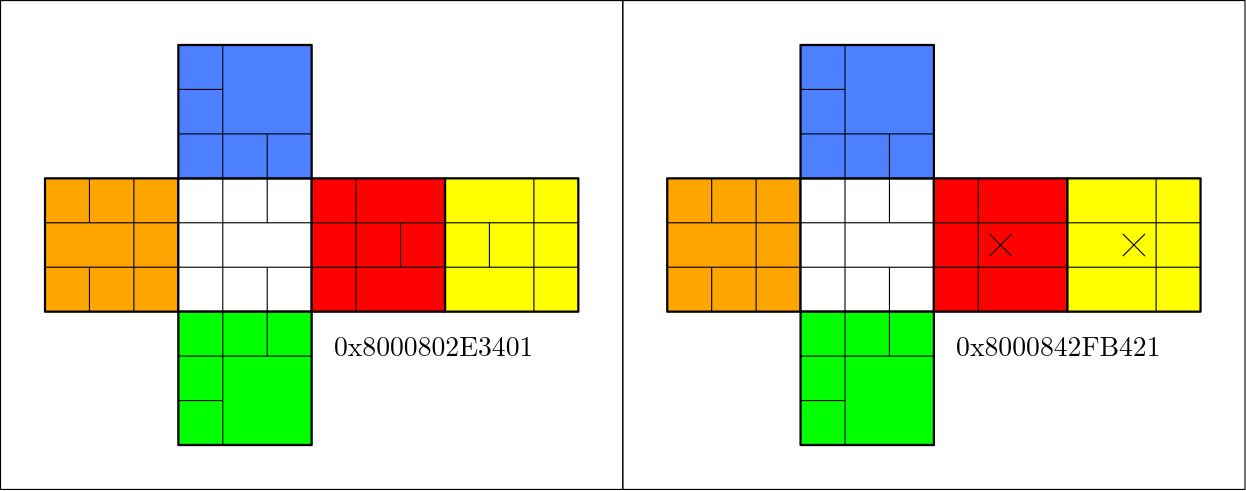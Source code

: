 <?xml version="1.0"?>
<!DOCTYPE ipe SYSTEM "ipe.dtd">
<ipe version="70218" creator="Ipe 7.2.24">
<info created="D:20221217203729" modified="D:20230113142607"/>
<ipestyle name="basic">
<symbol name="arrow/arc(spx)">
<path stroke="sym-stroke" fill="sym-stroke" pen="sym-pen">
0 0 m
-1 0.333 l
-1 -0.333 l
h
</path>
</symbol>
<symbol name="arrow/farc(spx)">
<path stroke="sym-stroke" fill="white" pen="sym-pen">
0 0 m
-1 0.333 l
-1 -0.333 l
h
</path>
</symbol>
<symbol name="arrow/ptarc(spx)">
<path stroke="sym-stroke" fill="sym-stroke" pen="sym-pen">
0 0 m
-1 0.333 l
-0.8 0 l
-1 -0.333 l
h
</path>
</symbol>
<symbol name="arrow/fptarc(spx)">
<path stroke="sym-stroke" fill="white" pen="sym-pen">
0 0 m
-1 0.333 l
-0.8 0 l
-1 -0.333 l
h
</path>
</symbol>
<symbol name="mark/circle(sx)" transformations="translations">
<path fill="sym-stroke">
0.6 0 0 0.6 0 0 e
0.4 0 0 0.4 0 0 e
</path>
</symbol>
<symbol name="mark/disk(sx)" transformations="translations">
<path fill="sym-stroke">
0.6 0 0 0.6 0 0 e
</path>
</symbol>
<symbol name="mark/fdisk(sfx)" transformations="translations">
<group>
<path fill="sym-fill">
0.5 0 0 0.5 0 0 e
</path>
<path fill="sym-stroke" fillrule="eofill">
0.6 0 0 0.6 0 0 e
0.4 0 0 0.4 0 0 e
</path>
</group>
</symbol>
<symbol name="mark/box(sx)" transformations="translations">
<path fill="sym-stroke" fillrule="eofill">
-0.6 -0.6 m
0.6 -0.6 l
0.6 0.6 l
-0.6 0.6 l
h
-0.4 -0.4 m
0.4 -0.4 l
0.4 0.4 l
-0.4 0.4 l
h
</path>
</symbol>
<symbol name="mark/square(sx)" transformations="translations">
<path fill="sym-stroke">
-0.6 -0.6 m
0.6 -0.6 l
0.6 0.6 l
-0.6 0.6 l
h
</path>
</symbol>
<symbol name="mark/fsquare(sfx)" transformations="translations">
<group>
<path fill="sym-fill">
-0.5 -0.5 m
0.5 -0.5 l
0.5 0.5 l
-0.5 0.5 l
h
</path>
<path fill="sym-stroke" fillrule="eofill">
-0.6 -0.6 m
0.6 -0.6 l
0.6 0.6 l
-0.6 0.6 l
h
-0.4 -0.4 m
0.4 -0.4 l
0.4 0.4 l
-0.4 0.4 l
h
</path>
</group>
</symbol>
<symbol name="mark/cross(sx)" transformations="translations">
<group>
<path fill="sym-stroke">
-0.43 -0.57 m
0.57 0.43 l
0.43 0.57 l
-0.57 -0.43 l
h
</path>
<path fill="sym-stroke">
-0.43 0.57 m
0.57 -0.43 l
0.43 -0.57 l
-0.57 0.43 l
h
</path>
</group>
</symbol>
<symbol name="arrow/fnormal(spx)">
<path stroke="sym-stroke" fill="white" pen="sym-pen">
0 0 m
-1 0.333 l
-1 -0.333 l
h
</path>
</symbol>
<symbol name="arrow/pointed(spx)">
<path stroke="sym-stroke" fill="sym-stroke" pen="sym-pen">
0 0 m
-1 0.333 l
-0.8 0 l
-1 -0.333 l
h
</path>
</symbol>
<symbol name="arrow/fpointed(spx)">
<path stroke="sym-stroke" fill="white" pen="sym-pen">
0 0 m
-1 0.333 l
-0.8 0 l
-1 -0.333 l
h
</path>
</symbol>
<symbol name="arrow/linear(spx)">
<path stroke="sym-stroke" pen="sym-pen">
-1 0.333 m
0 0 l
-1 -0.333 l
</path>
</symbol>
<symbol name="arrow/fdouble(spx)">
<path stroke="sym-stroke" fill="white" pen="sym-pen">
0 0 m
-1 0.333 l
-1 -0.333 l
h
-1 0 m
-2 0.333 l
-2 -0.333 l
h
</path>
</symbol>
<symbol name="arrow/double(spx)">
<path stroke="sym-stroke" fill="sym-stroke" pen="sym-pen">
0 0 m
-1 0.333 l
-1 -0.333 l
h
-1 0 m
-2 0.333 l
-2 -0.333 l
h
</path>
</symbol>
<symbol name="arrow/mid-normal(spx)">
<path stroke="sym-stroke" fill="sym-stroke" pen="sym-pen">
0.5 0 m
-0.5 0.333 l
-0.5 -0.333 l
h
</path>
</symbol>
<symbol name="arrow/mid-fnormal(spx)">
<path stroke="sym-stroke" fill="white" pen="sym-pen">
0.5 0 m
-0.5 0.333 l
-0.5 -0.333 l
h
</path>
</symbol>
<symbol name="arrow/mid-pointed(spx)">
<path stroke="sym-stroke" fill="sym-stroke" pen="sym-pen">
0.5 0 m
-0.5 0.333 l
-0.3 0 l
-0.5 -0.333 l
h
</path>
</symbol>
<symbol name="arrow/mid-fpointed(spx)">
<path stroke="sym-stroke" fill="white" pen="sym-pen">
0.5 0 m
-0.5 0.333 l
-0.3 0 l
-0.5 -0.333 l
h
</path>
</symbol>
<symbol name="arrow/mid-double(spx)">
<path stroke="sym-stroke" fill="sym-stroke" pen="sym-pen">
1 0 m
0 0.333 l
0 -0.333 l
h
0 0 m
-1 0.333 l
-1 -0.333 l
h
</path>
</symbol>
<symbol name="arrow/mid-fdouble(spx)">
<path stroke="sym-stroke" fill="white" pen="sym-pen">
1 0 m
0 0.333 l
0 -0.333 l
h
0 0 m
-1 0.333 l
-1 -0.333 l
h
</path>
</symbol>
<anglesize name="22.5 deg" value="22.5"/>
<anglesize name="30 deg" value="30"/>
<anglesize name="45 deg" value="45"/>
<anglesize name="60 deg" value="60"/>
<anglesize name="90 deg" value="90"/>
<arrowsize name="large" value="10"/>
<arrowsize name="small" value="5"/>
<arrowsize name="tiny" value="3"/>
<color name="blue" value="0 0 1"/>
<color name="brown" value="0.647 0.165 0.165"/>
<color name="darkblue" value="0 0 0.545"/>
<color name="darkcyan" value="0 0.545 0.545"/>
<color name="darkgray" value="0.663"/>
<color name="darkgreen" value="0 0.392 0"/>
<color name="darkmagenta" value="0.545 0 0.545"/>
<color name="darkorange" value="1 0.549 0"/>
<color name="darkred" value="0.545 0 0"/>
<color name="gold" value="1 0.843 0"/>
<color name="gray" value="0.745"/>
<color name="green" value="0 1 0"/>
<color name="lightblue" value="0.678 0.847 0.902"/>
<color name="lightcyan" value="0.878 1 1"/>
<color name="lightgray" value="0.827"/>
<color name="lightgreen" value="0.565 0.933 0.565"/>
<color name="lightyellow" value="1 1 0.878"/>
<color name="navy" value="0 0 0.502"/>
<color name="orange" value="1 0.647 0"/>
<color name="pink" value="1 0.753 0.796"/>
<color name="purple" value="0.627 0.125 0.941"/>
<color name="red" value="1 0 0"/>
<color name="seagreen" value="0.18 0.545 0.341"/>
<color name="turquoise" value="0.251 0.878 0.816"/>
<color name="violet" value="0.933 0.51 0.933"/>
<color name="yellow" value="1 1 0"/>
<dashstyle name="dash dot dotted" value="[4 2 1 2 1 2] 0"/>
<dashstyle name="dash dotted" value="[4 2 1 2] 0"/>
<dashstyle name="dashed" value="[4] 0"/>
<dashstyle name="dotted" value="[1 3] 0"/>
<gridsize name="10 pts (~3.5 mm)" value="10"/>
<gridsize name="14 pts (~5 mm)" value="14"/>
<gridsize name="16 pts (~6 mm)" value="16"/>
<gridsize name="20 pts (~7 mm)" value="20"/>
<gridsize name="28 pts (~10 mm)" value="28"/>
<gridsize name="32 pts (~12 mm)" value="32"/>
<gridsize name="4 pts" value="4"/>
<gridsize name="56 pts (~20 mm)" value="56"/>
<gridsize name="8 pts (~3 mm)" value="8"/>
<opacity name="10%" value="0.1"/>
<opacity name="30%" value="0.3"/>
<opacity name="50%" value="0.5"/>
<opacity name="75%" value="0.75"/>
<pen name="fat" value="1.2"/>
<pen name="heavier" value="0.8"/>
<pen name="ultrafat" value="2"/>
<symbolsize name="large" value="5"/>
<symbolsize name="small" value="2"/>
<symbolsize name="tiny" value="1.1"/>
<textsize name="Huge" value="\Huge"/>
<textsize name="LARGE" value="\LARGE"/>
<textsize name="Large" value="\Large"/>
<textsize name="footnote" value="\footnotesize"/>
<textsize name="huge" value="\huge"/>
<textsize name="large" value="\large"/>
<textsize name="small" value="\small"/>
<textsize name="tiny" value="\tiny"/>
<textstyle name="center" begin="\begin{center}" end="\end{center}"/>
<textstyle name="item" begin="\begin{itemize}\item{}" end="\end{itemize}"/>
<textstyle name="itemize" begin="\begin{itemize}" end="\end{itemize}"/>
<tiling name="falling" angle="-60" step="4" width="1"/>
<tiling name="rising" angle="30" step="4" width="1"/>
</ipestyle>
<page>
<layer name="alpha"/>
<view layers="alpha" active="alpha"/>
<path layer="alpha" matrix="1 0 0 1 -48 64" stroke="black" fill="orange" pen="heavier">
128 704 m
128 656 l
176 656 l
176 704 l
h
</path>
<path matrix="1 0 0 1 -48 64" stroke="black" fill="white" pen="heavier">
176 656 m
176 704 l
224 704 l
224 656 l
h
</path>
<path matrix="1 0 0 1 -48 64" stroke="black" fill="yellow" pen="heavier">
272 656 m
272 704 l
320 704 l
320 656 l
h
</path>
<path matrix="1 0 0 1 -48 64" stroke="black" fill="green" pen="heavier">
176 656 m
176 608 l
224 608 l
224 656 l
h
</path>
<path matrix="1 0 0 1 -48 64" stroke="black" fill="0.3 0.5 1" pen="heavier">
176 704 m
176 752 l
224 752 l
224 704 l
h
</path>
<path matrix="1 0 0 1 -96 64" stroke="black" fill="red" pen="heavier">
272 656 m
272 704 l
320 704 l
320 656 l
h
</path>
<text matrix="1 0 0 1 -56 64" transformations="translations" pos="240 640" stroke="black" type="label" width="71.814" height="6.808" depth="0" valign="baseline">0x8000802E3401</text>
<path matrix="1 0 0 1 -48 64" stroke="black">
112 768 m
112 592 l
336 592 l
336 768 l
h
</path>
<path matrix="1 0 0 1 176 64" stroke="black" fill="orange" pen="heavier">
128 704 m
128 656 l
176 656 l
176 704 l
h
</path>
<path matrix="1 0 0 1 176 64" stroke="black" fill="white" pen="heavier">
176 656 m
176 704 l
224 704 l
224 656 l
h
</path>
<path matrix="1 0 0 1 176 64" stroke="black" fill="yellow" pen="heavier">
272 656 m
272 704 l
320 704 l
320 656 l
h
</path>
<path matrix="1 0 0 1 176 64" stroke="black" fill="green" pen="heavier">
176 656 m
176 608 l
224 608 l
224 656 l
h
</path>
<path matrix="1 0 0 1 176 64" stroke="black" fill="0.3 0.5 1" pen="heavier">
176 704 m
176 752 l
224 752 l
224 704 l
h
</path>
<path matrix="1 0 0 1 128 64" stroke="black" fill="red" pen="heavier">
272 656 m
272 704 l
320 704 l
320 656 l
h
</path>
<text matrix="1 0 0 1 168 64" transformations="translations" pos="240 640" stroke="black" type="label" width="73.613" height="6.808" depth="0" valign="baseline">0x8000842FB421</text>
<path matrix="1 0 0 1 176 64" stroke="black">
112 768 m
112 592 l
336 592 l
336 768 l
h
</path>
<path stroke="black">
96 768 m
96 752 l
</path>
<path stroke="black">
96 736 m
96 720 l
</path>
<path stroke="black">
112 768 m
112 720 l
</path>
<path stroke="black">
144 816 m
144 672 l
</path>
<path stroke="black">
160 784 m
160 752 l
</path>
<path stroke="black">
160 736 m
160 704 l
</path>
<path stroke="black">
176 704 m
128 704 l
</path>
<path stroke="black">
144 688 m
128 688 l
</path>
<path stroke="black">
176 784 m
128 784 l
</path>
<path stroke="black">
144 800 m
128 800 l
</path>
<path stroke="black">
192 768 m
192 720 l
</path>
<path stroke="black">
208 752 m
208 736 l
</path>
<path stroke="black">
256 768 m
256 720 l
</path>
<path stroke="black">
240 752 m
240 736 l
</path>
<path stroke="black">
80 752 m
272 752 l
</path>
<path stroke="black">
272 736 m
80 736 l
</path>
<path stroke="black">
304 752 m
496 752 l
</path>
<path stroke="black">
304 736 m
496 736 l
</path>
<path stroke="black">
336 768 m
336 720 l
</path>
<path stroke="black">
320 768 m
320 752 l
</path>
<path stroke="black">
320 736 m
320 720 l
</path>
<path stroke="black">
368 816 m
368 672 l
</path>
<path stroke="black">
352 704 m
400 704 l
</path>
<path stroke="black">
352 784 m
400 784 l
</path>
<path stroke="black">
352 800 m
368 800 l
</path>
<path stroke="black">
352 688 m
368 688 l
</path>
<path stroke="black">
384 784 m
384 752 l
</path>
<path stroke="black">
384 736 m
384 704 l
</path>
<path stroke="black">
416 768 m
416 720 l
</path>
<path stroke="black">
480 768 m
480 720 l
</path>
<path matrix="0.5 0 0 0.5 212 372" stroke="black">
416 752 m
432 736 l
</path>
<path matrix="0.5 0 0 0.5 212 372" stroke="black">
416 736 m
432 752 l
</path>
<path matrix="0.5 0 0 0.5 260 372" stroke="black">
416 752 m
432 736 l
</path>
<path matrix="0.5 0 0 0.5 260 372" stroke="black">
416 736 m
432 752 l
</path>
</page>
</ipe>
